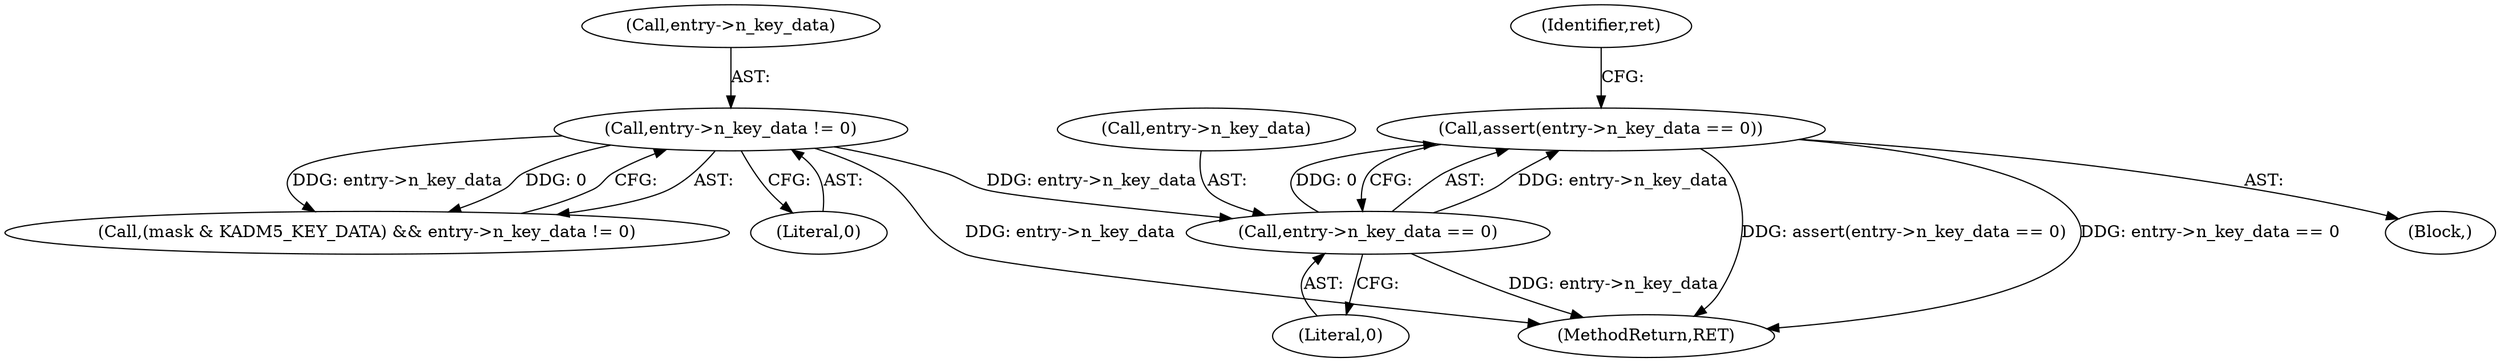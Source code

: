 digraph "0_krb5_b863de7fbf080b15e347a736fdda0a82d42f4f6b@API" {
"1000571" [label="(Call,assert(entry->n_key_data == 0))"];
"1000572" [label="(Call,entry->n_key_data == 0)"];
"1000206" [label="(Call,entry->n_key_data != 0)"];
"1000576" [label="(Literal,0)"];
"1000207" [label="(Call,entry->n_key_data)"];
"1000206" [label="(Call,entry->n_key_data != 0)"];
"1000202" [label="(Call,(mask & KADM5_KEY_DATA) && entry->n_key_data != 0)"];
"1000571" [label="(Call,assert(entry->n_key_data == 0))"];
"1000570" [label="(Block,)"];
"1000572" [label="(Call,entry->n_key_data == 0)"];
"1000573" [label="(Call,entry->n_key_data)"];
"1000720" [label="(MethodReturn,RET)"];
"1000616" [label="(Identifier,ret)"];
"1000210" [label="(Literal,0)"];
"1000571" -> "1000570"  [label="AST: "];
"1000571" -> "1000572"  [label="CFG: "];
"1000572" -> "1000571"  [label="AST: "];
"1000616" -> "1000571"  [label="CFG: "];
"1000571" -> "1000720"  [label="DDG: assert(entry->n_key_data == 0)"];
"1000571" -> "1000720"  [label="DDG: entry->n_key_data == 0"];
"1000572" -> "1000571"  [label="DDG: entry->n_key_data"];
"1000572" -> "1000571"  [label="DDG: 0"];
"1000572" -> "1000576"  [label="CFG: "];
"1000573" -> "1000572"  [label="AST: "];
"1000576" -> "1000572"  [label="AST: "];
"1000572" -> "1000720"  [label="DDG: entry->n_key_data"];
"1000206" -> "1000572"  [label="DDG: entry->n_key_data"];
"1000206" -> "1000202"  [label="AST: "];
"1000206" -> "1000210"  [label="CFG: "];
"1000207" -> "1000206"  [label="AST: "];
"1000210" -> "1000206"  [label="AST: "];
"1000202" -> "1000206"  [label="CFG: "];
"1000206" -> "1000720"  [label="DDG: entry->n_key_data"];
"1000206" -> "1000202"  [label="DDG: entry->n_key_data"];
"1000206" -> "1000202"  [label="DDG: 0"];
}
